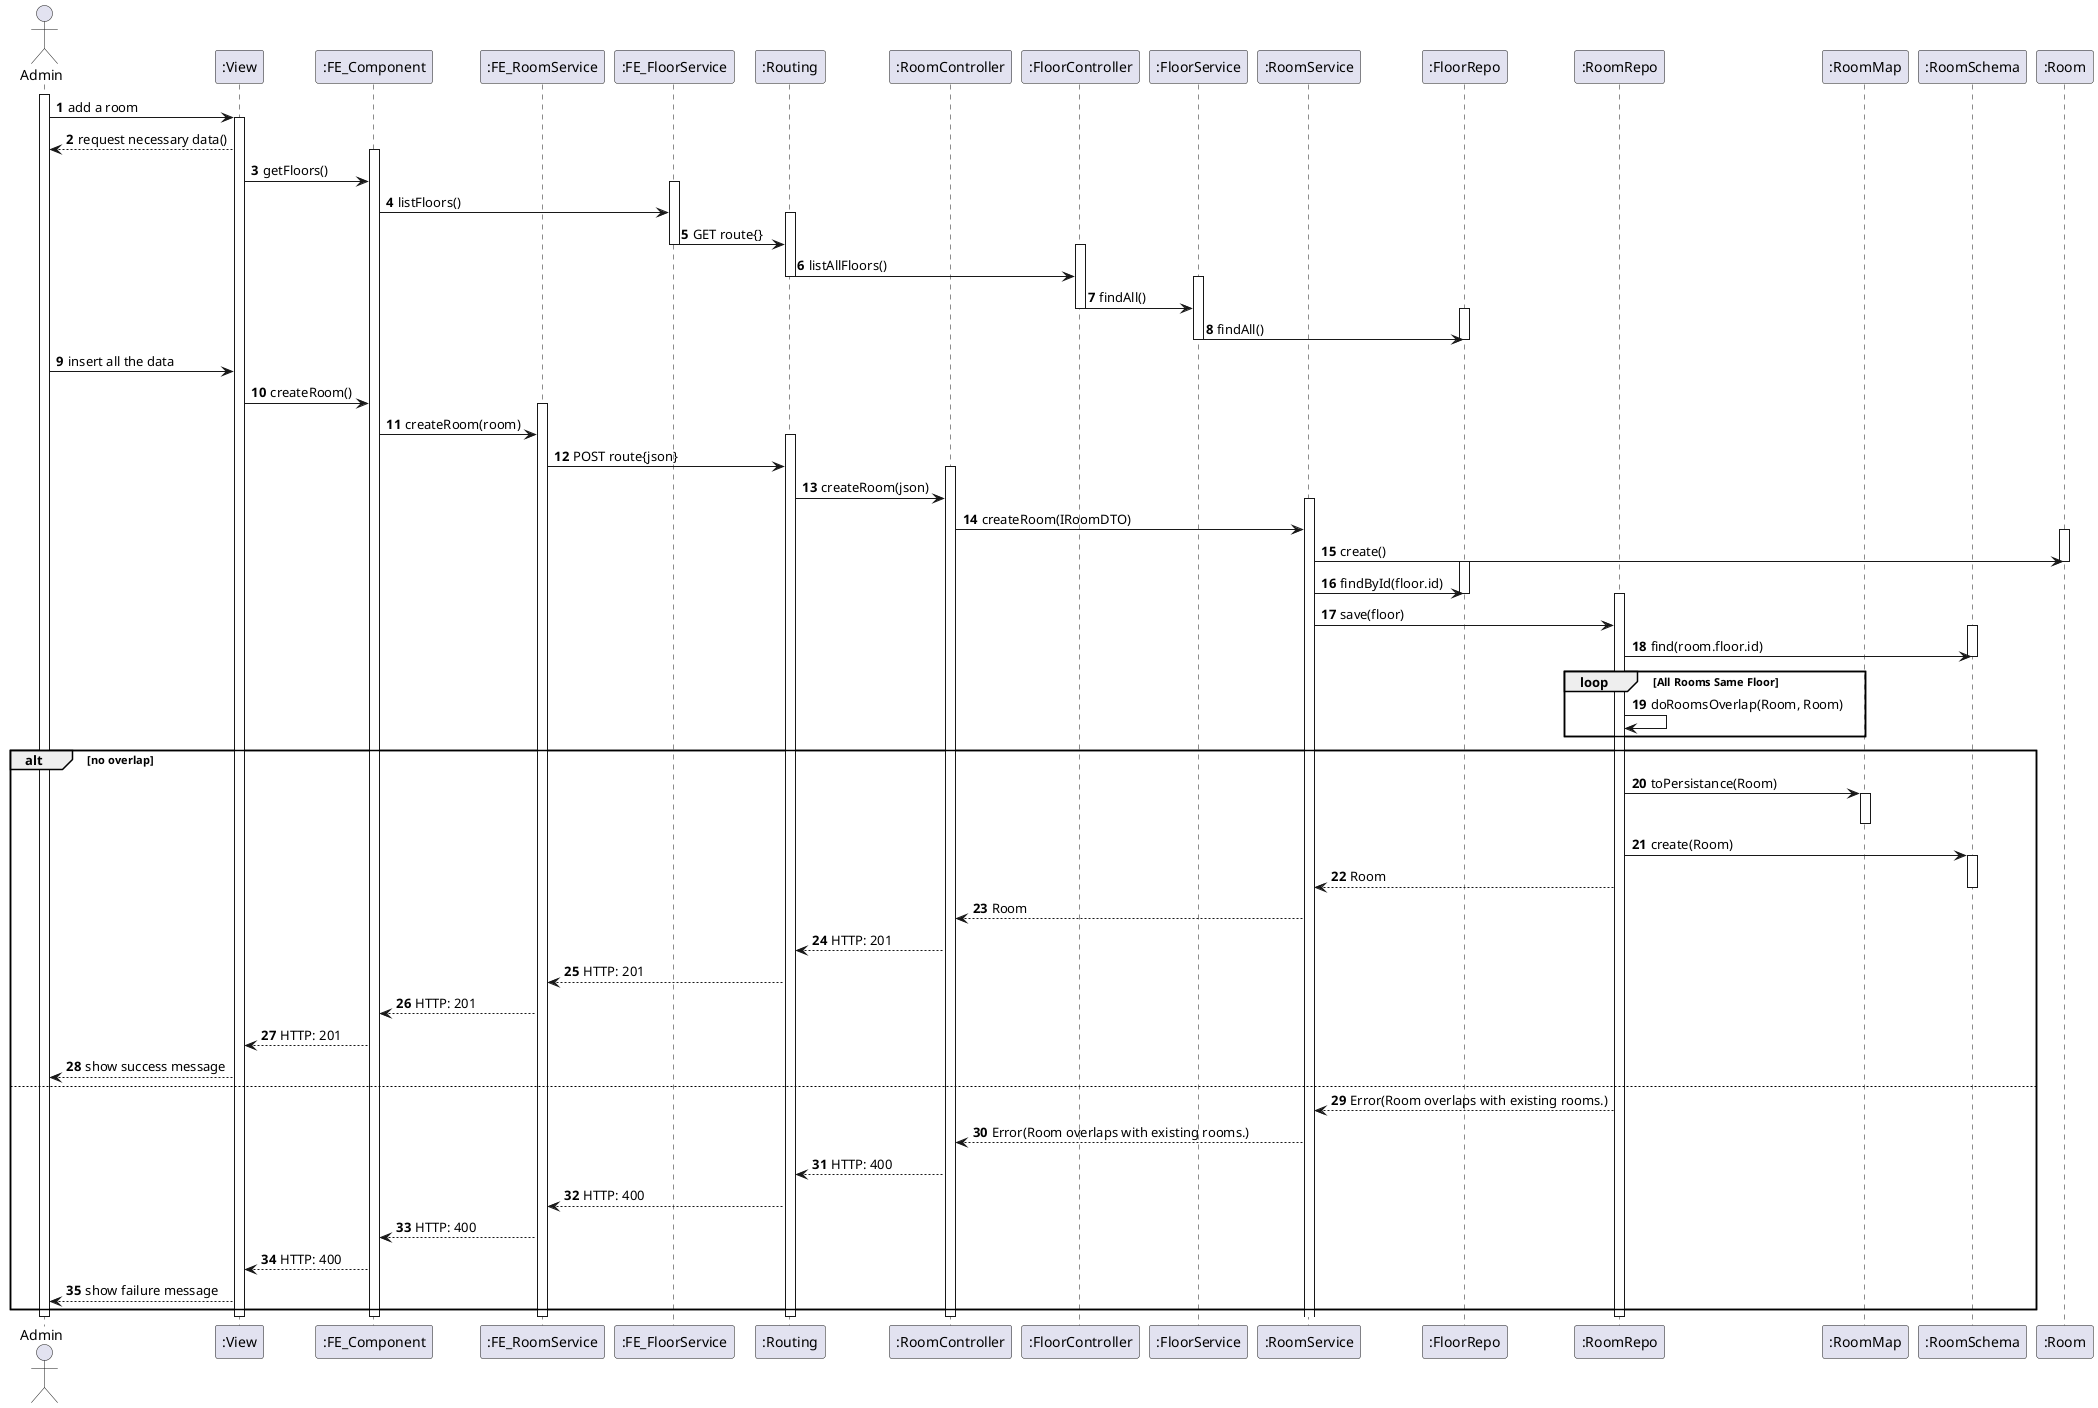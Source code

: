 @startuml
autonumber
'hide footbox
actor "Admin" as admin

participant ":View" as sys
participant ":FE_Component" as comp
participant ":FE_RoomService" as FEsrvc
participant ":FE_FloorService" as FFEsrvc
participant ":Routing" as route
participant ":RoomController" as ctrl
participant ":FloorController" as Fctrl
participant ":FloorService" as Fsrvc
participant ":RoomService" as srvc
participant ":FloorRepo" as Frepo
participant ":RoomRepo" as repo
participant ":RoomMap" as rtMap
participant ":RoomSchema" as rtSchema
participant ":Room" as r

activate admin
admin -> sys: add a room
activate sys
sys --> admin: request necessary data()

activate comp
sys -> comp : getFloors()
activate FFEsrvc
comp -> FFEsrvc : listFloors()
activate route
FFEsrvc -> route: GET route{}
deactivate FFEsrvc
activate Fctrl
route -> Fctrl: listAllFloors()
deactivate route
activate Fsrvc
Fctrl -> Fsrvc: findAll()
deactivate Fctrl
activate Frepo
Fsrvc -> Frepo: findAll()
deactivate Fsrvc
deactivate Frepo

admin -> sys : insert all the data
sys -> comp : createRoom()
activate FEsrvc
comp -> FEsrvc : createRoom(room)
activate route
FEsrvc -> route: POST route{json}
activate ctrl
route -> ctrl: createRoom(json)
activate srvc
ctrl -> srvc: createRoom(IRoomDTO)
activate r
srvc -> r: create()
deactivate r
activate Frepo
srvc -> Frepo: findById(floor.id)
deactivate Frepo
activate repo
srvc -> repo: save(floor)
activate rtSchema
repo -> rtSchema: find(room.floor.id)
deactivate rtSchema
loop All Rooms Same Floor
    repo -> repo: doRoomsOverlap(Room, Room)
end
alt no overlap
    repo -> rtMap: toPersistance(Room)
    activate rtMap
    deactivate rtMap
    repo -> rtSchema: create(Room)
    activate rtSchema
    repo --> srvc: Room
    deactivate rtSchema
    srvc --> ctrl: Room
    ctrl --> route : HTTP: 201
    route --> FEsrvc: HTTP: 201
    FEsrvc --> comp: HTTP: 201
    comp --> sys: HTTP: 201
    sys --> admin: show success message
else
    repo --> srvc: Error(Room overlaps with existing rooms.)
    srvc --> ctrl: Error(Room overlaps with existing rooms.)
    ctrl --> route : HTTP: 400
    route --> FEsrvc: HTTP: 400
    FEsrvc --> comp: HTTP: 400
    comp --> sys: HTTP: 400
    sys --> admin: show failure message
end

deactivate repo
deactivate ctrl
deactivate route
deactivate FEsrvc
deactivate comp
deactivate sys
deactivate admin
@enduml